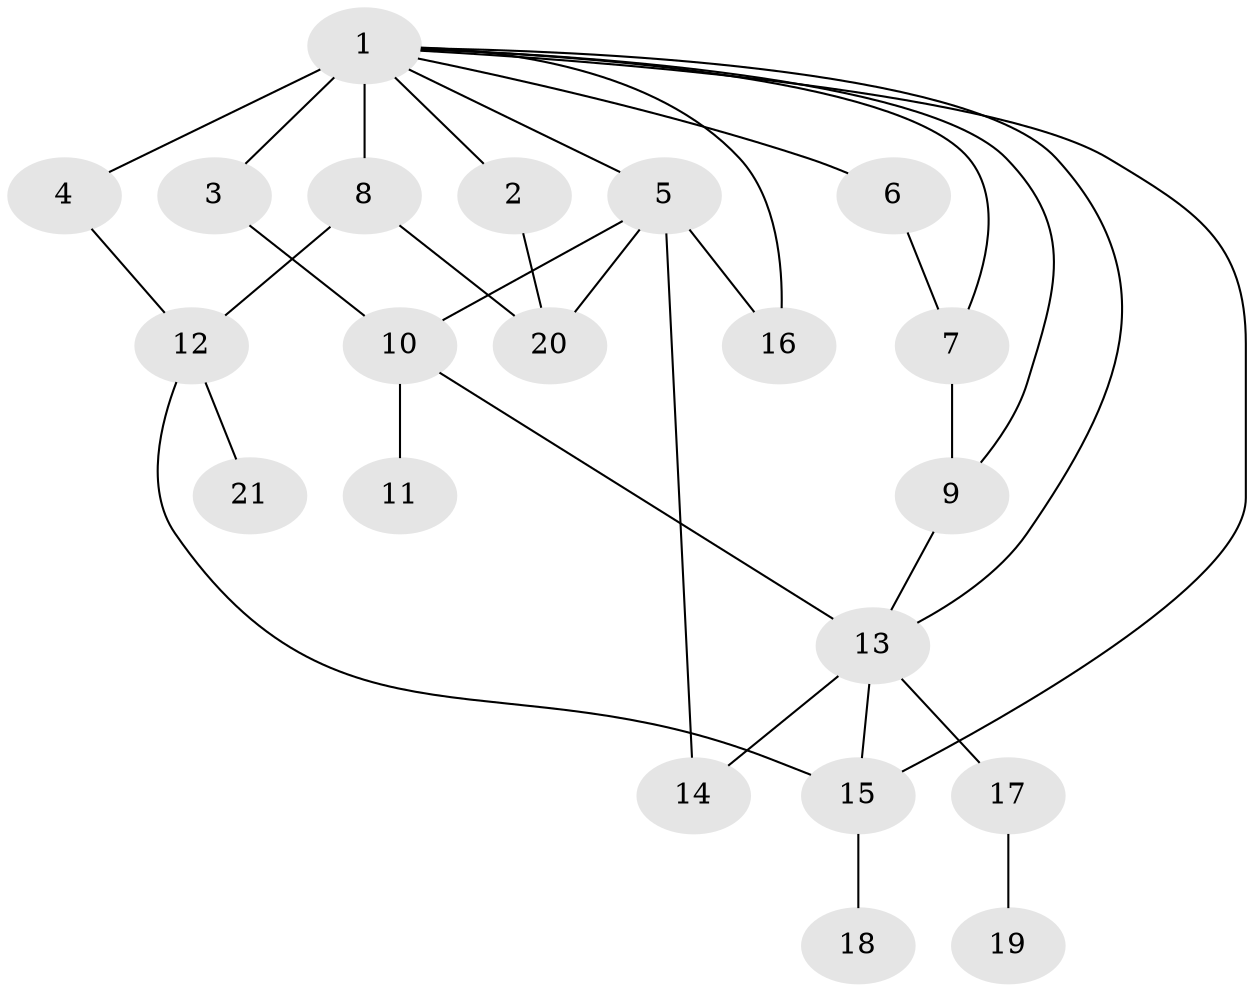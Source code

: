 // original degree distribution, {24: 0.014925373134328358, 2: 0.13432835820895522, 9: 0.029850746268656716, 4: 0.05970149253731343, 3: 0.08955223880597014, 1: 0.5970149253731343, 5: 0.04477611940298507, 10: 0.014925373134328358, 7: 0.014925373134328358}
// Generated by graph-tools (version 1.1) at 2025/50/03/04/25 22:50:22]
// undirected, 21 vertices, 32 edges
graph export_dot {
  node [color=gray90,style=filled];
  1;
  2;
  3;
  4;
  5;
  6;
  7;
  8;
  9;
  10;
  11;
  12;
  13;
  14;
  15;
  16;
  17;
  18;
  19;
  20;
  21;
  1 -- 2 [weight=1.0];
  1 -- 3 [weight=1.0];
  1 -- 4 [weight=1.0];
  1 -- 5 [weight=1.0];
  1 -- 6 [weight=1.0];
  1 -- 7 [weight=1.0];
  1 -- 8 [weight=9.0];
  1 -- 9 [weight=1.0];
  1 -- 13 [weight=1.0];
  1 -- 15 [weight=1.0];
  1 -- 16 [weight=1.0];
  2 -- 20 [weight=1.0];
  3 -- 10 [weight=1.0];
  4 -- 12 [weight=1.0];
  5 -- 10 [weight=1.0];
  5 -- 14 [weight=1.0];
  5 -- 16 [weight=1.0];
  5 -- 20 [weight=1.0];
  6 -- 7 [weight=1.0];
  7 -- 9 [weight=1.0];
  8 -- 12 [weight=1.0];
  8 -- 20 [weight=1.0];
  9 -- 13 [weight=1.0];
  10 -- 11 [weight=6.0];
  10 -- 13 [weight=1.0];
  12 -- 15 [weight=1.0];
  12 -- 21 [weight=1.0];
  13 -- 14 [weight=1.0];
  13 -- 15 [weight=1.0];
  13 -- 17 [weight=1.0];
  15 -- 18 [weight=1.0];
  17 -- 19 [weight=1.0];
}
